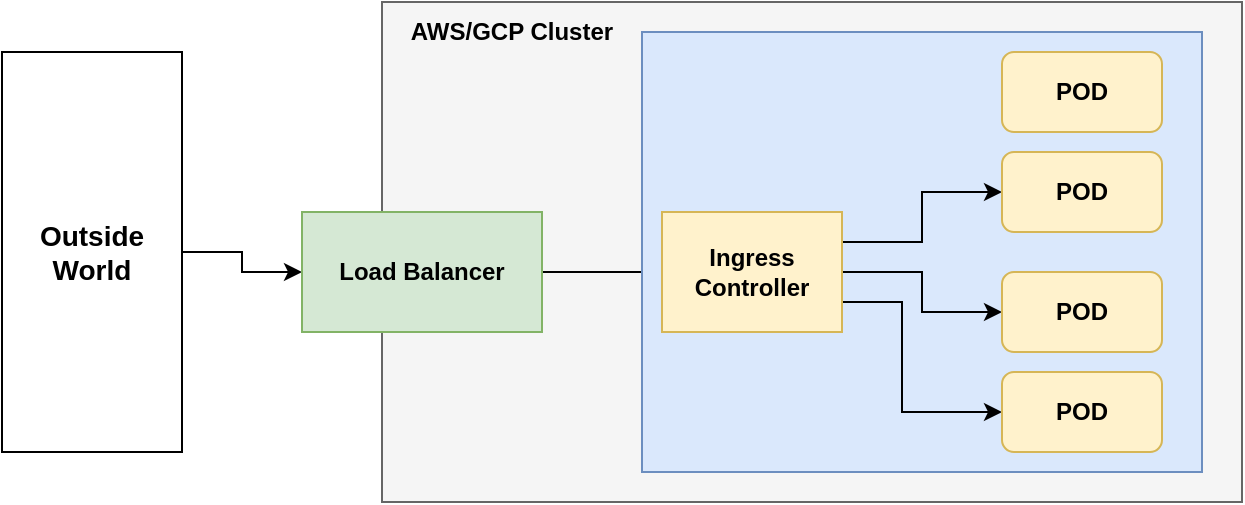 <mxfile version="13.3.1" type="device"><diagram id="F-srZUySAYp2q1flrsYU" name="Page-1"><mxGraphModel dx="921" dy="548" grid="1" gridSize="10" guides="1" tooltips="1" connect="1" arrows="1" fold="1" page="1" pageScale="1" pageWidth="1100" pageHeight="850" math="0" shadow="0"><root><mxCell id="0"/><mxCell id="1" parent="0"/><mxCell id="1K4RWiAVjCCQR6vwNCRB-14" style="edgeStyle=orthogonalEdgeStyle;rounded=0;orthogonalLoop=1;jettySize=auto;html=1;exitX=1;exitY=0.5;exitDx=0;exitDy=0;entryX=0;entryY=0.5;entryDx=0;entryDy=0;" edge="1" parent="1" source="1K4RWiAVjCCQR6vwNCRB-1" target="1K4RWiAVjCCQR6vwNCRB-3"><mxGeometry relative="1" as="geometry"/></mxCell><mxCell id="1K4RWiAVjCCQR6vwNCRB-1" value="&lt;b style=&quot;font-size: 14px&quot;&gt;Outside&lt;br&gt;World&lt;/b&gt;" style="rounded=0;whiteSpace=wrap;html=1;align=center;" vertex="1" parent="1"><mxGeometry x="160" y="160" width="90" height="200" as="geometry"/></mxCell><mxCell id="1K4RWiAVjCCQR6vwNCRB-2" value="" style="rounded=0;whiteSpace=wrap;html=1;fillColor=#f5f5f5;strokeColor=#666666;fontColor=#333333;" vertex="1" parent="1"><mxGeometry x="350" y="135" width="430" height="250" as="geometry"/></mxCell><mxCell id="1K4RWiAVjCCQR6vwNCRB-15" style="edgeStyle=orthogonalEdgeStyle;rounded=0;orthogonalLoop=1;jettySize=auto;html=1;exitX=1;exitY=0.5;exitDx=0;exitDy=0;entryX=0;entryY=0.5;entryDx=0;entryDy=0;" edge="1" parent="1" source="1K4RWiAVjCCQR6vwNCRB-3" target="1K4RWiAVjCCQR6vwNCRB-7"><mxGeometry relative="1" as="geometry"/></mxCell><mxCell id="1K4RWiAVjCCQR6vwNCRB-3" value="&lt;b&gt;Load Balancer&lt;/b&gt;" style="rounded=0;whiteSpace=wrap;html=1;fillColor=#d5e8d4;strokeColor=#82b366;" vertex="1" parent="1"><mxGeometry x="310" y="240" width="120" height="60" as="geometry"/></mxCell><mxCell id="1K4RWiAVjCCQR6vwNCRB-4" value="" style="rounded=0;whiteSpace=wrap;html=1;fillColor=#dae8fc;strokeColor=#6c8ebf;" vertex="1" parent="1"><mxGeometry x="480" y="150" width="280" height="220" as="geometry"/></mxCell><mxCell id="1K4RWiAVjCCQR6vwNCRB-5" value="&lt;b&gt;AWS/GCP Cluster&lt;/b&gt;" style="text;html=1;strokeColor=none;fillColor=none;align=center;verticalAlign=middle;whiteSpace=wrap;rounded=0;" vertex="1" parent="1"><mxGeometry x="360" y="140" width="110" height="20" as="geometry"/></mxCell><mxCell id="1K4RWiAVjCCQR6vwNCRB-17" style="edgeStyle=orthogonalEdgeStyle;rounded=0;orthogonalLoop=1;jettySize=auto;html=1;exitX=1;exitY=0.25;exitDx=0;exitDy=0;entryX=0;entryY=0.5;entryDx=0;entryDy=0;" edge="1" parent="1" source="1K4RWiAVjCCQR6vwNCRB-7" target="1K4RWiAVjCCQR6vwNCRB-11"><mxGeometry relative="1" as="geometry"/></mxCell><mxCell id="1K4RWiAVjCCQR6vwNCRB-18" style="edgeStyle=orthogonalEdgeStyle;rounded=0;orthogonalLoop=1;jettySize=auto;html=1;exitX=1;exitY=0.5;exitDx=0;exitDy=0;entryX=0;entryY=0.5;entryDx=0;entryDy=0;" edge="1" parent="1" source="1K4RWiAVjCCQR6vwNCRB-7" target="1K4RWiAVjCCQR6vwNCRB-13"><mxGeometry relative="1" as="geometry"/></mxCell><mxCell id="1K4RWiAVjCCQR6vwNCRB-19" style="edgeStyle=orthogonalEdgeStyle;rounded=0;orthogonalLoop=1;jettySize=auto;html=1;exitX=1;exitY=0.75;exitDx=0;exitDy=0;entryX=0;entryY=0.5;entryDx=0;entryDy=0;" edge="1" parent="1" source="1K4RWiAVjCCQR6vwNCRB-7" target="1K4RWiAVjCCQR6vwNCRB-12"><mxGeometry relative="1" as="geometry"><Array as="points"><mxPoint x="610" y="285"/><mxPoint x="610" y="340"/></Array></mxGeometry></mxCell><mxCell id="1K4RWiAVjCCQR6vwNCRB-7" value="&lt;b&gt;Ingress Controller&lt;/b&gt;" style="rounded=0;whiteSpace=wrap;html=1;fillColor=#fff2cc;strokeColor=#d6b656;" vertex="1" parent="1"><mxGeometry x="490" y="240" width="90" height="60" as="geometry"/></mxCell><mxCell id="1K4RWiAVjCCQR6vwNCRB-10" value="&lt;b&gt;POD&lt;/b&gt;" style="rounded=1;whiteSpace=wrap;html=1;fillColor=#fff2cc;strokeColor=#d6b656;" vertex="1" parent="1"><mxGeometry x="660" y="160" width="80" height="40" as="geometry"/></mxCell><mxCell id="1K4RWiAVjCCQR6vwNCRB-11" value="&lt;b&gt;POD&lt;/b&gt;" style="rounded=1;whiteSpace=wrap;html=1;fillColor=#fff2cc;strokeColor=#d6b656;" vertex="1" parent="1"><mxGeometry x="660" y="210" width="80" height="40" as="geometry"/></mxCell><mxCell id="1K4RWiAVjCCQR6vwNCRB-12" value="&lt;b&gt;POD&lt;/b&gt;" style="rounded=1;whiteSpace=wrap;html=1;fillColor=#fff2cc;strokeColor=#d6b656;" vertex="1" parent="1"><mxGeometry x="660" y="320" width="80" height="40" as="geometry"/></mxCell><mxCell id="1K4RWiAVjCCQR6vwNCRB-13" value="&lt;b&gt;POD&lt;/b&gt;" style="rounded=1;whiteSpace=wrap;html=1;fillColor=#fff2cc;strokeColor=#d6b656;" vertex="1" parent="1"><mxGeometry x="660" y="270" width="80" height="40" as="geometry"/></mxCell></root></mxGraphModel></diagram></mxfile>
